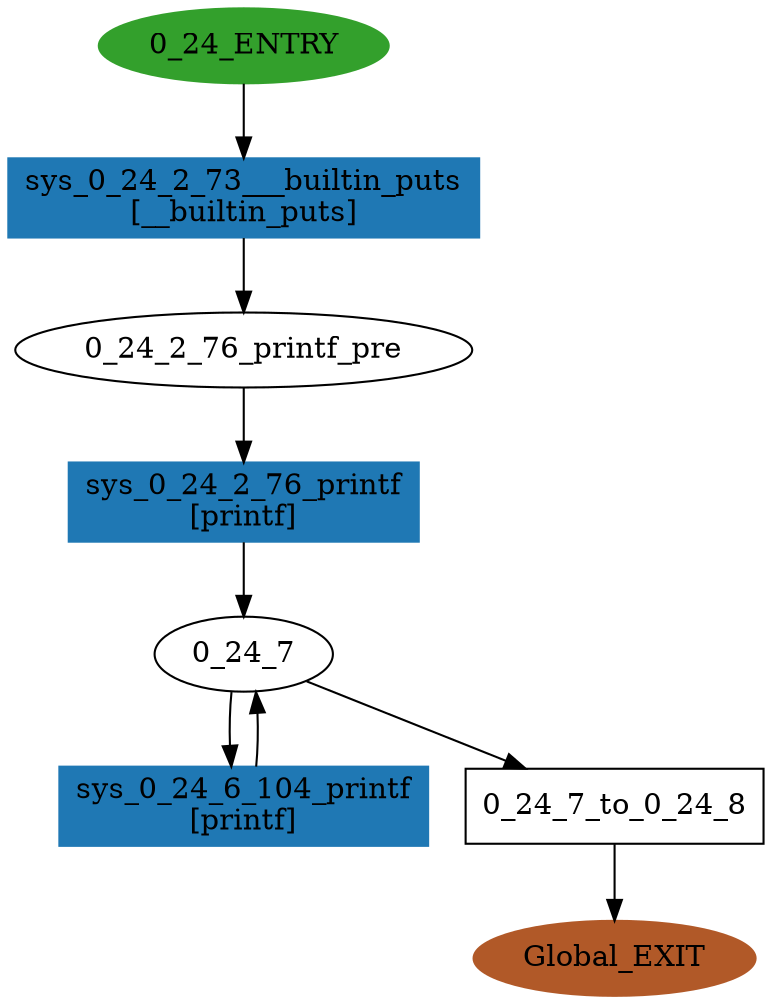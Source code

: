 digraph model { 
compound=true; 
node  [style="filled", colorscheme="paired12"];  "0_24_2_76_printf_pre" [shape=ellipse, style=""];
  "0_24_7" [shape=ellipse, style=""];
  "0_24_ENTRY" [shape=ellipse, color=4, style=filled];
  "Global_EXIT" [shape=ellipse, color=12, style=filled];
  "sys_0_24_2_76_printf" [shape=box, style=""];
  "sys_0_24_2_76_printf" [color=2, style=filled];
  "sys_0_24_2_76_printf" [label="sys_0_24_2_76_printf\n[printf]"];
  "sys_0_24_6_104_printf" [shape=box, style=""];
  "sys_0_24_6_104_printf" [color=2, style=filled];
  "sys_0_24_6_104_printf" [label="sys_0_24_6_104_printf\n[printf]"];
  "sys_0_24_2_73___builtin_puts" [shape=box, style=""];
  "sys_0_24_2_73___builtin_puts" [color=2, style=filled];
  "sys_0_24_2_73___builtin_puts" [label="sys_0_24_2_73___builtin_puts\n[__builtin_puts]"];
  "0_24_7_to_0_24_8" [shape=box, style=""];
  "0_24_7_to_0_24_8" [label="0_24_7_to_0_24_8\n"];
  "sys_0_24_2_73___builtin_puts" -> "0_24_2_76_printf_pre" [label="", arrowhead="normal"];
  "0_24_7" -> "0_24_7_to_0_24_8" [label="", arrowhead="normal"];
  "sys_0_24_6_104_printf" -> "0_24_7" [label="", arrowhead="normal"];
  "sys_0_24_2_76_printf" -> "0_24_7" [label="", arrowhead="normal"];
  "0_24_7" -> "sys_0_24_6_104_printf" [label="", arrowhead="normal"];
  "0_24_2_76_printf_pre" -> "sys_0_24_2_76_printf" [label="", arrowhead="normal"];
  "0_24_7_to_0_24_8" -> "Global_EXIT" [label="", arrowhead="normal"];
  "0_24_ENTRY" -> "sys_0_24_2_73___builtin_puts" [label="", arrowhead="normal"];
}
